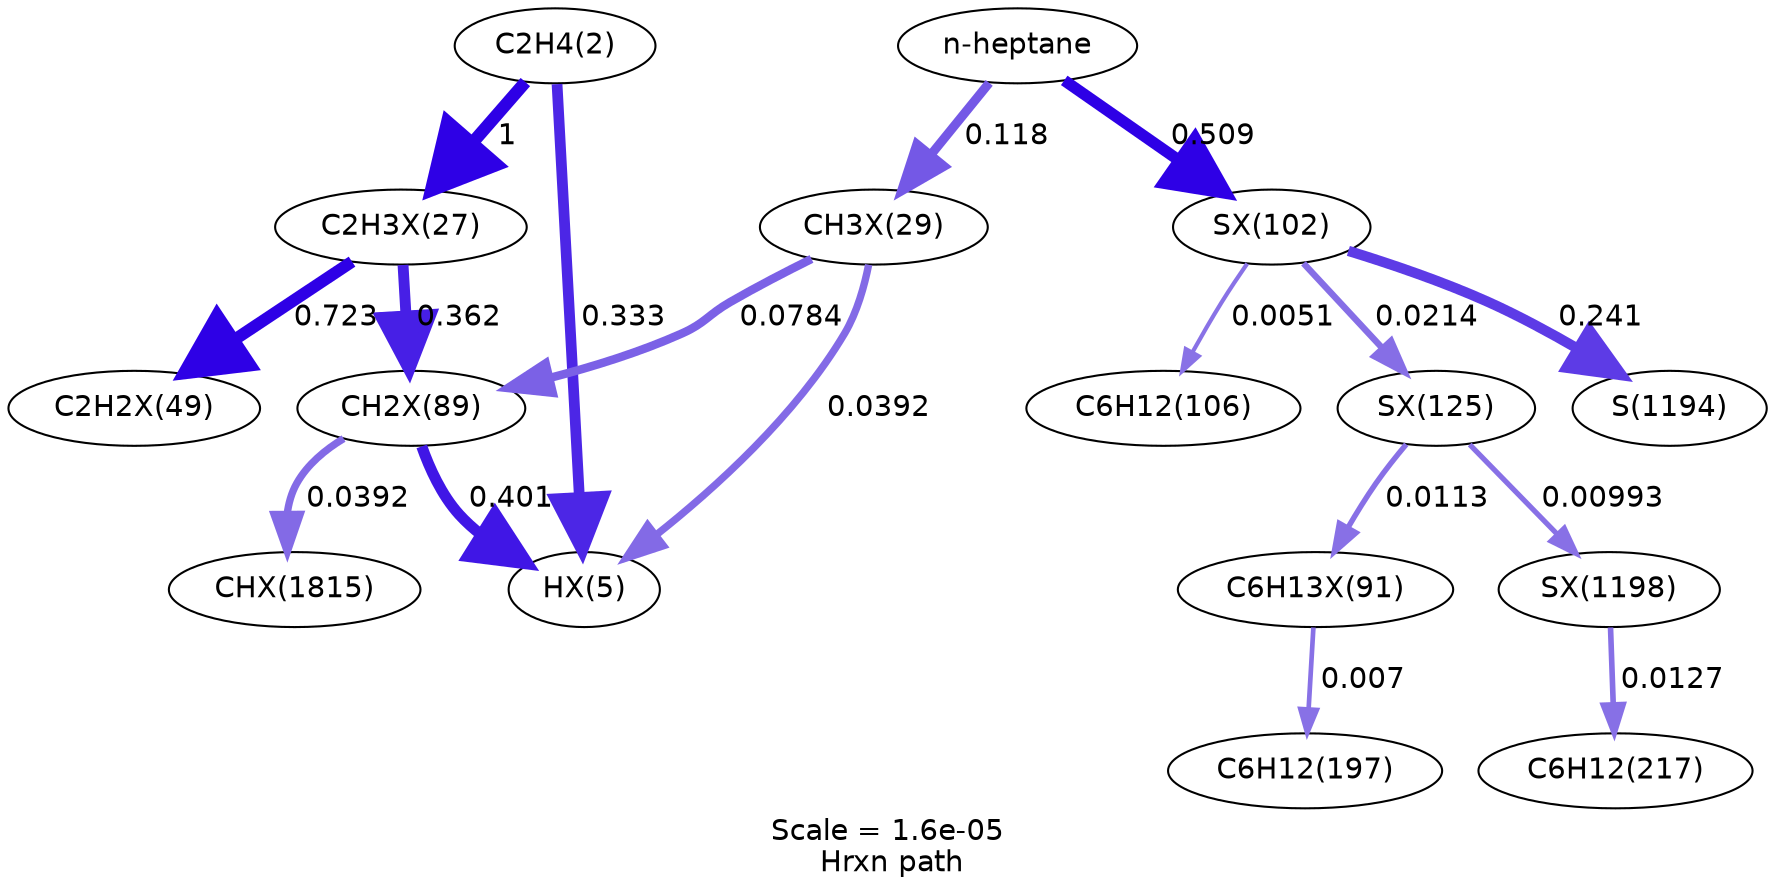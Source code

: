 digraph reaction_paths {
center=1;
s5 -> s27[fontname="Helvetica", style="setlinewidth(5.17)", arrowsize=2.59, color="0.7, 0.833, 0.9"
, label=" 0.333"];
s5 -> s28[fontname="Helvetica", style="setlinewidth(6)", arrowsize=3, color="0.7, 1.5, 0.9"
, label=" 1"];
s29 -> s27[fontname="Helvetica", style="setlinewidth(3.55)", arrowsize=1.78, color="0.7, 0.539, 0.9"
, label=" 0.0392"];
s45 -> s27[fontname="Helvetica", style="setlinewidth(5.31)", arrowsize=2.65, color="0.7, 0.901, 0.9"
, label=" 0.401"];
s28 -> s45[fontname="Helvetica", style="setlinewidth(5.23)", arrowsize=2.62, color="0.7, 0.862, 0.9"
, label=" 0.362"];
s28 -> s37[fontname="Helvetica", style="setlinewidth(5.76)", arrowsize=2.88, color="0.7, 1.22, 0.9"
, label=" 0.723"];
s49 -> s12[fontname="Helvetica", style="setlinewidth(2.01)", arrowsize=1.01, color="0.7, 0.505, 0.9"
, label=" 0.0051"];
s49 -> s50[fontname="Helvetica", style="setlinewidth(3.1)", arrowsize=1.55, color="0.7, 0.521, 0.9"
, label=" 0.0214"];
s0 -> s49[fontname="Helvetica", style="setlinewidth(5.49)", arrowsize=2.75, color="0.7, 1.01, 0.9"
, label=" 0.509"];
s49 -> s25[fontname="Helvetica", style="setlinewidth(4.93)", arrowsize=2.46, color="0.7, 0.741, 0.9"
, label=" 0.241"];
s50 -> s47[fontname="Helvetica", style="setlinewidth(2.62)", arrowsize=1.31, color="0.7, 0.511, 0.9"
, label=" 0.0113"];
s50 -> s67[fontname="Helvetica", style="setlinewidth(2.52)", arrowsize=1.26, color="0.7, 0.51, 0.9"
, label=" 0.00993"];
s47 -> s19[fontname="Helvetica", style="setlinewidth(2.25)", arrowsize=1.13, color="0.7, 0.507, 0.9"
, label=" 0.007"];
s67 -> s21[fontname="Helvetica", style="setlinewidth(2.7)", arrowsize=1.35, color="0.7, 0.513, 0.9"
, label=" 0.0127"];
s0 -> s29[fontname="Helvetica", style="setlinewidth(4.38)", arrowsize=2.19, color="0.7, 0.618, 0.9"
, label=" 0.118"];
s29 -> s45[fontname="Helvetica", style="setlinewidth(4.08)", arrowsize=2.04, color="0.7, 0.578, 0.9"
, label=" 0.0784"];
s45 -> s75[fontname="Helvetica", style="setlinewidth(3.55)", arrowsize=1.78, color="0.7, 0.539, 0.9"
, label=" 0.0392"];
s0 [ fontname="Helvetica", label="n-heptane"];
s5 [ fontname="Helvetica", label="C2H4(2)"];
s12 [ fontname="Helvetica", label="C6H12(106)"];
s19 [ fontname="Helvetica", label="C6H12(197)"];
s21 [ fontname="Helvetica", label="C6H12(217)"];
s25 [ fontname="Helvetica", label="S(1194)"];
s27 [ fontname="Helvetica", label="HX(5)"];
s28 [ fontname="Helvetica", label="C2H3X(27)"];
s29 [ fontname="Helvetica", label="CH3X(29)"];
s37 [ fontname="Helvetica", label="C2H2X(49)"];
s45 [ fontname="Helvetica", label="CH2X(89)"];
s47 [ fontname="Helvetica", label="C6H13X(91)"];
s49 [ fontname="Helvetica", label="SX(102)"];
s50 [ fontname="Helvetica", label="SX(125)"];
s67 [ fontname="Helvetica", label="SX(1198)"];
s75 [ fontname="Helvetica", label="CHX(1815)"];
 label = "Scale = 1.6e-05\l Hrxn path";
 fontname = "Helvetica";
}
